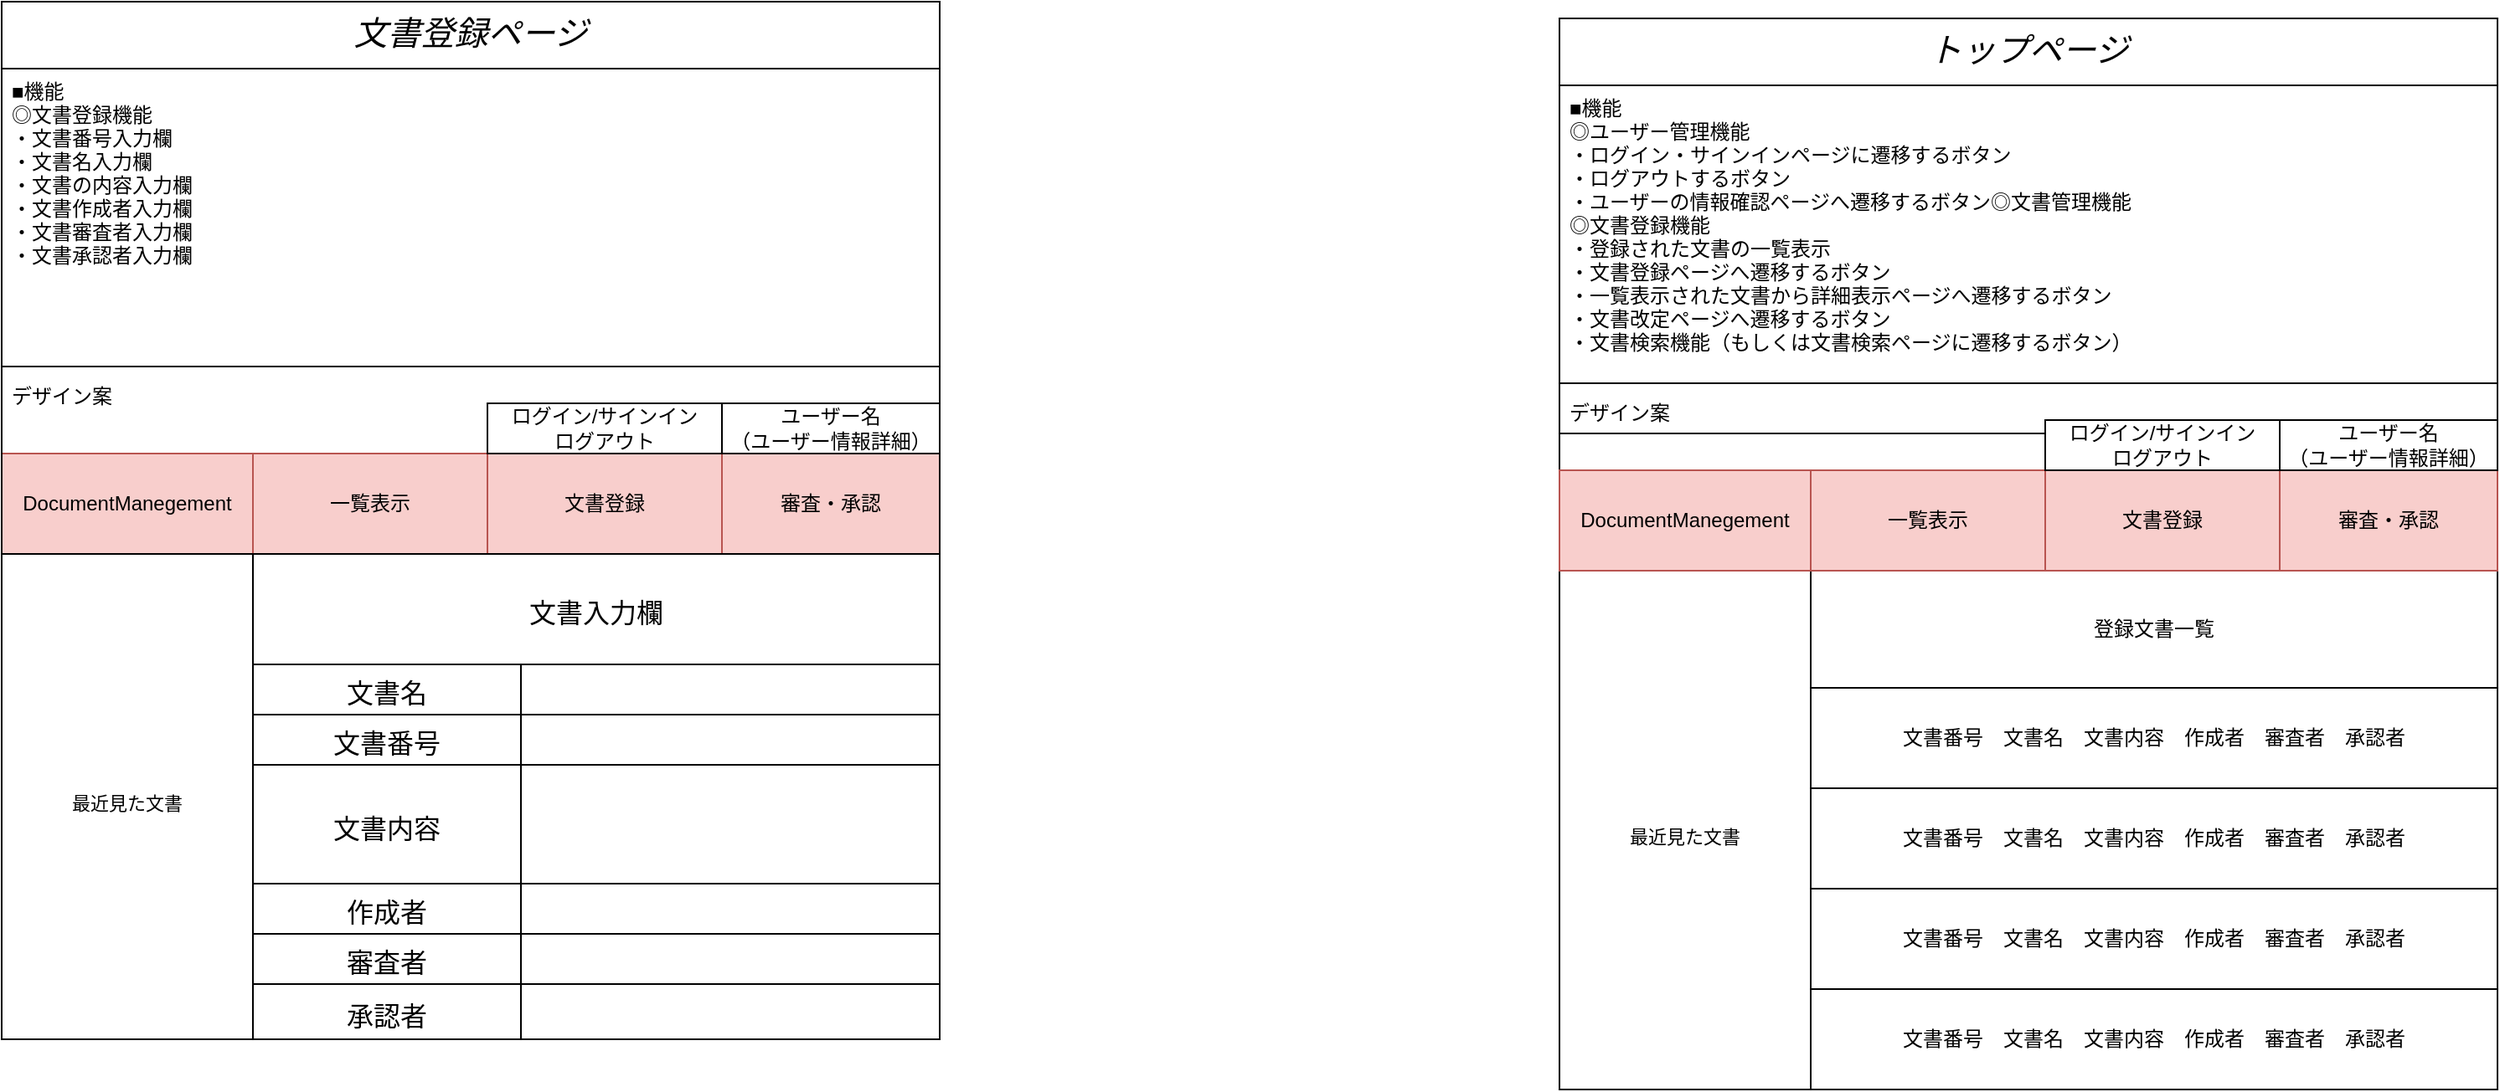 <mxfile version="14.6.13" type="google"><diagram id="C5RBs43oDa-KdzZeNtuy" name="Page-1"><mxGraphModel dx="1186" dy="764" grid="1" gridSize="10" guides="1" tooltips="1" connect="1" arrows="1" fold="1" page="1" pageScale="1" pageWidth="3300" pageHeight="2339" math="0" shadow="0"><root><mxCell id="WIyWlLk6GJQsqaUBKTNV-0"/><mxCell id="WIyWlLk6GJQsqaUBKTNV-1" parent="WIyWlLk6GJQsqaUBKTNV-0"/><mxCell id="qRsEyr1FcswtVwhvPaiw-21" value="登録文書一覧" style="rounded=0;whiteSpace=wrap;html=1;" parent="WIyWlLk6GJQsqaUBKTNV-1" vertex="1"><mxGeometry x="1570" y="770" width="410" height="70" as="geometry"/></mxCell><mxCell id="qRsEyr1FcswtVwhvPaiw-18" value="文書番号　文書名　文書内容　作成者　審査者　承認者" style="rounded=0;whiteSpace=wrap;html=1;" parent="WIyWlLk6GJQsqaUBKTNV-1" vertex="1"><mxGeometry x="1570" y="840" width="410" height="60" as="geometry"/></mxCell><mxCell id="qRsEyr1FcswtVwhvPaiw-56" value="&lt;font style=&quot;font-size: 11px&quot;&gt;最近見た文書&lt;/font&gt;" style="rounded=0;whiteSpace=wrap;html=1;fontSize=20;fillColor=#FFFFFF;" parent="WIyWlLk6GJQsqaUBKTNV-1" vertex="1"><mxGeometry x="1420" y="770" width="150" height="310" as="geometry"/></mxCell><mxCell id="zkfFHV4jXpPFQw0GAbJ--0" value="トップページ" style="swimlane;fontStyle=2;align=center;verticalAlign=top;childLayout=stackLayout;horizontal=1;startSize=40;horizontalStack=0;resizeParent=1;resizeLast=0;collapsible=1;marginBottom=0;rounded=0;shadow=0;strokeWidth=1;fontSize=20;" parent="WIyWlLk6GJQsqaUBKTNV-1" vertex="1"><mxGeometry x="1420" y="440" width="560" height="330" as="geometry"><mxRectangle x="230" y="140" width="160" height="26" as="alternateBounds"/></mxGeometry></mxCell><mxCell id="zkfFHV4jXpPFQw0GAbJ--3" value="■機能&#10;◎ユーザー管理機能&#10;・ログイン・サインインページに遷移するボタン&#10;・ログアウトするボタン&#10;・ユーザーの情報確認ページへ遷移するボタン◎文書管理機能&#10;◎文書登録機能&#10;・登録された文書の一覧表示&#10;・文書登録ページへ遷移するボタン&#10;・一覧表示された文書から詳細表示ページへ遷移するボタン&#10;・文書改定ページへ遷移するボタン&#10;・文書検索機能（もしくは文書検索ページに遷移するボタン）" style="text;align=left;verticalAlign=top;spacingLeft=4;spacingRight=4;overflow=hidden;rotatable=0;points=[[0,0.5],[1,0.5]];portConstraint=eastwest;rounded=0;shadow=0;html=0;" parent="zkfFHV4jXpPFQw0GAbJ--0" vertex="1"><mxGeometry y="40" width="560" height="174" as="geometry"/></mxCell><mxCell id="zkfFHV4jXpPFQw0GAbJ--4" value="" style="line;html=1;strokeWidth=1;align=left;verticalAlign=middle;spacingTop=-1;spacingLeft=3;spacingRight=3;rotatable=0;labelPosition=right;points=[];portConstraint=eastwest;" parent="zkfFHV4jXpPFQw0GAbJ--0" vertex="1"><mxGeometry y="214" width="560" height="8" as="geometry"/></mxCell><mxCell id="zkfFHV4jXpPFQw0GAbJ--5" value="デザイン案" style="text;align=left;verticalAlign=top;spacingLeft=4;spacingRight=4;overflow=hidden;rotatable=0;points=[[0,0.5],[1,0.5]];portConstraint=eastwest;" parent="zkfFHV4jXpPFQw0GAbJ--0" vertex="1"><mxGeometry y="222" width="560" height="26" as="geometry"/></mxCell><mxCell id="qRsEyr1FcswtVwhvPaiw-15" value="" style="rounded=0;whiteSpace=wrap;html=1;" parent="zkfFHV4jXpPFQw0GAbJ--0" vertex="1"><mxGeometry y="248" width="560" height="82" as="geometry"/></mxCell><mxCell id="qRsEyr1FcswtVwhvPaiw-6" value="DocumentManegement" style="rounded=0;whiteSpace=wrap;html=1;fillColor=#f8cecc;strokeColor=#b85450;" parent="WIyWlLk6GJQsqaUBKTNV-1" vertex="1"><mxGeometry x="1420" y="710" width="150" height="60" as="geometry"/></mxCell><mxCell id="qRsEyr1FcswtVwhvPaiw-7" value="一覧表示" style="rounded=0;whiteSpace=wrap;html=1;fillColor=#f8cecc;strokeColor=#b85450;" parent="WIyWlLk6GJQsqaUBKTNV-1" vertex="1"><mxGeometry x="1570" y="710" width="140" height="60" as="geometry"/></mxCell><mxCell id="qRsEyr1FcswtVwhvPaiw-8" value="文書登録" style="rounded=0;whiteSpace=wrap;html=1;fillColor=#f8cecc;strokeColor=#b85450;" parent="WIyWlLk6GJQsqaUBKTNV-1" vertex="1"><mxGeometry x="1710" y="710" width="140" height="60" as="geometry"/></mxCell><mxCell id="qRsEyr1FcswtVwhvPaiw-9" value="審査・承認" style="rounded=0;whiteSpace=wrap;html=1;fillColor=#f8cecc;strokeColor=#b85450;" parent="WIyWlLk6GJQsqaUBKTNV-1" vertex="1"><mxGeometry x="1850" y="710" width="130" height="60" as="geometry"/></mxCell><mxCell id="qRsEyr1FcswtVwhvPaiw-12" value="ユーザー名&lt;br&gt;（ユーザー情報詳細）" style="rounded=0;whiteSpace=wrap;html=1;" parent="WIyWlLk6GJQsqaUBKTNV-1" vertex="1"><mxGeometry x="1850" y="680" width="130" height="30" as="geometry"/></mxCell><mxCell id="qRsEyr1FcswtVwhvPaiw-13" value="ログイン/サインイン&lt;br&gt;ログアウト" style="rounded=0;whiteSpace=wrap;html=1;" parent="WIyWlLk6GJQsqaUBKTNV-1" vertex="1"><mxGeometry x="1710" y="680" width="140" height="30" as="geometry"/></mxCell><mxCell id="qRsEyr1FcswtVwhvPaiw-59" value="文書番号　文書名　文書内容　作成者　審査者　承認者" style="rounded=0;whiteSpace=wrap;html=1;" parent="WIyWlLk6GJQsqaUBKTNV-1" vertex="1"><mxGeometry x="1570" y="900" width="410" height="60" as="geometry"/></mxCell><mxCell id="qRsEyr1FcswtVwhvPaiw-60" value="文書番号　文書名　文書内容　作成者　審査者　承認者" style="rounded=0;whiteSpace=wrap;html=1;" parent="WIyWlLk6GJQsqaUBKTNV-1" vertex="1"><mxGeometry x="1570" y="960" width="410" height="60" as="geometry"/></mxCell><mxCell id="qRsEyr1FcswtVwhvPaiw-61" value="文書番号　文書名　文書内容　作成者　審査者　承認者" style="rounded=0;whiteSpace=wrap;html=1;" parent="WIyWlLk6GJQsqaUBKTNV-1" vertex="1"><mxGeometry x="1570" y="1020" width="410" height="60" as="geometry"/></mxCell><mxCell id="qRsEyr1FcswtVwhvPaiw-62" value="DocumentManegement" style="rounded=0;whiteSpace=wrap;html=1;fillColor=#f8cecc;strokeColor=#b85450;" parent="WIyWlLk6GJQsqaUBKTNV-1" vertex="1"><mxGeometry x="490" y="700" width="150" height="60" as="geometry"/></mxCell><mxCell id="qRsEyr1FcswtVwhvPaiw-63" value="一覧表示" style="rounded=0;whiteSpace=wrap;html=1;fillColor=#f8cecc;strokeColor=#b85450;" parent="WIyWlLk6GJQsqaUBKTNV-1" vertex="1"><mxGeometry x="640" y="700" width="140" height="60" as="geometry"/></mxCell><mxCell id="qRsEyr1FcswtVwhvPaiw-64" value="文書登録" style="rounded=0;whiteSpace=wrap;html=1;fillColor=#f8cecc;strokeColor=#b85450;" parent="WIyWlLk6GJQsqaUBKTNV-1" vertex="1"><mxGeometry x="780" y="700" width="140" height="60" as="geometry"/></mxCell><mxCell id="qRsEyr1FcswtVwhvPaiw-65" value="審査・承認" style="rounded=0;whiteSpace=wrap;html=1;fillColor=#f8cecc;strokeColor=#b85450;" parent="WIyWlLk6GJQsqaUBKTNV-1" vertex="1"><mxGeometry x="920" y="700" width="130" height="60" as="geometry"/></mxCell><mxCell id="qRsEyr1FcswtVwhvPaiw-66" value="&lt;font style=&quot;font-size: 11px&quot;&gt;最近見た文書&lt;/font&gt;" style="rounded=0;whiteSpace=wrap;html=1;fontSize=20;fillColor=#FFFFFF;" parent="WIyWlLk6GJQsqaUBKTNV-1" vertex="1"><mxGeometry x="490" y="760" width="150" height="290" as="geometry"/></mxCell><mxCell id="qRsEyr1FcswtVwhvPaiw-49" value="&lt;span style=&quot;font-size: 16px&quot;&gt;作成者&lt;/span&gt;" style="rounded=0;whiteSpace=wrap;html=1;fontSize=20;fillColor=#FFFFFF;" parent="WIyWlLk6GJQsqaUBKTNV-1" vertex="1"><mxGeometry x="640" y="957" width="160" height="30" as="geometry"/></mxCell><mxCell id="qRsEyr1FcswtVwhvPaiw-51" value="&lt;span style=&quot;font-size: 16px&quot;&gt;審査者&lt;/span&gt;" style="rounded=0;whiteSpace=wrap;html=1;fontSize=20;fillColor=#FFFFFF;" parent="WIyWlLk6GJQsqaUBKTNV-1" vertex="1"><mxGeometry x="640" y="987" width="160" height="30" as="geometry"/></mxCell><mxCell id="qRsEyr1FcswtVwhvPaiw-53" value="&lt;span style=&quot;font-size: 16px&quot;&gt;承認者&lt;/span&gt;" style="rounded=0;whiteSpace=wrap;html=1;fontSize=20;fillColor=#FFFFFF;" parent="WIyWlLk6GJQsqaUBKTNV-1" vertex="1"><mxGeometry x="640" y="1017" width="160" height="33" as="geometry"/></mxCell><mxCell id="qRsEyr1FcswtVwhvPaiw-24" value="文書登録ページ" style="swimlane;fontStyle=2;align=center;verticalAlign=top;childLayout=stackLayout;horizontal=1;startSize=40;horizontalStack=0;resizeParent=1;resizeLast=0;collapsible=1;marginBottom=0;rounded=0;shadow=0;strokeWidth=1;fontSize=20;" parent="WIyWlLk6GJQsqaUBKTNV-1" vertex="1"><mxGeometry x="490" y="430" width="560" height="330" as="geometry"><mxRectangle x="230" y="140" width="160" height="26" as="alternateBounds"/></mxGeometry></mxCell><mxCell id="qRsEyr1FcswtVwhvPaiw-25" value="■機能&#10;◎文書登録機能&#10;・文書番号入力欄&#10;・文書名入力欄&#10;・文書の内容入力欄&#10;・文書作成者入力欄&#10;・文書審査者入力欄&#10;・文書承認者入力欄" style="text;align=left;verticalAlign=top;spacingLeft=4;spacingRight=4;overflow=hidden;rotatable=0;points=[[0,0.5],[1,0.5]];portConstraint=eastwest;rounded=0;shadow=0;html=0;" parent="qRsEyr1FcswtVwhvPaiw-24" vertex="1"><mxGeometry y="40" width="560" height="174" as="geometry"/></mxCell><mxCell id="qRsEyr1FcswtVwhvPaiw-26" value="" style="line;html=1;strokeWidth=1;align=left;verticalAlign=middle;spacingTop=-1;spacingLeft=3;spacingRight=3;rotatable=0;labelPosition=right;points=[];portConstraint=eastwest;" parent="qRsEyr1FcswtVwhvPaiw-24" vertex="1"><mxGeometry y="214" width="560" height="8" as="geometry"/></mxCell><mxCell id="qRsEyr1FcswtVwhvPaiw-27" value="デザイン案" style="text;align=left;verticalAlign=top;spacingLeft=4;spacingRight=4;overflow=hidden;rotatable=0;points=[[0,0.5],[1,0.5]];portConstraint=eastwest;" parent="qRsEyr1FcswtVwhvPaiw-24" vertex="1"><mxGeometry y="222" width="560" height="26" as="geometry"/></mxCell><mxCell id="qRsEyr1FcswtVwhvPaiw-37" value="ユーザー名&lt;br&gt;（ユーザー情報詳細）" style="rounded=0;whiteSpace=wrap;html=1;" parent="WIyWlLk6GJQsqaUBKTNV-1" vertex="1"><mxGeometry x="920" y="670" width="130" height="30" as="geometry"/></mxCell><mxCell id="qRsEyr1FcswtVwhvPaiw-38" value="ログイン/サインイン&lt;br&gt;ログアウト" style="rounded=0;whiteSpace=wrap;html=1;" parent="WIyWlLk6GJQsqaUBKTNV-1" vertex="1"><mxGeometry x="780" y="670" width="140" height="30" as="geometry"/></mxCell><mxCell id="qRsEyr1FcswtVwhvPaiw-40" value="&lt;font style=&quot;font-size: 16px&quot;&gt;文書入力欄&lt;/font&gt;" style="rounded=0;whiteSpace=wrap;html=1;fontSize=20;fillColor=#FFFFFF;" parent="WIyWlLk6GJQsqaUBKTNV-1" vertex="1"><mxGeometry x="640" y="760" width="410" height="66" as="geometry"/></mxCell><mxCell id="qRsEyr1FcswtVwhvPaiw-41" value="&lt;span style=&quot;font-size: 16px&quot;&gt;文書名　&lt;/span&gt;" style="rounded=0;whiteSpace=wrap;html=1;fontSize=20;fillColor=#FFFFFF;" parent="WIyWlLk6GJQsqaUBKTNV-1" vertex="1"><mxGeometry x="640" y="826" width="160" height="30" as="geometry"/></mxCell><mxCell id="qRsEyr1FcswtVwhvPaiw-42" value="" style="rounded=0;whiteSpace=wrap;html=1;fontSize=20;fillColor=#FFFFFF;" parent="WIyWlLk6GJQsqaUBKTNV-1" vertex="1"><mxGeometry x="800" y="826" width="250" height="30" as="geometry"/></mxCell><mxCell id="qRsEyr1FcswtVwhvPaiw-43" value="&lt;span style=&quot;font-size: 16px&quot;&gt;文書番号&lt;/span&gt;" style="rounded=0;whiteSpace=wrap;html=1;fontSize=20;fillColor=#FFFFFF;" parent="WIyWlLk6GJQsqaUBKTNV-1" vertex="1"><mxGeometry x="640" y="856" width="160" height="30" as="geometry"/></mxCell><mxCell id="qRsEyr1FcswtVwhvPaiw-46" value="&lt;span style=&quot;font-size: 16px&quot;&gt;文書内容&lt;/span&gt;" style="rounded=0;whiteSpace=wrap;html=1;fontSize=20;fillColor=#FFFFFF;" parent="WIyWlLk6GJQsqaUBKTNV-1" vertex="1"><mxGeometry x="640" y="886" width="160" height="71" as="geometry"/></mxCell><mxCell id="qRsEyr1FcswtVwhvPaiw-48" value="" style="rounded=0;whiteSpace=wrap;html=1;fontSize=20;fillColor=#FFFFFF;" parent="WIyWlLk6GJQsqaUBKTNV-1" vertex="1"><mxGeometry x="800" y="886" width="250" height="71" as="geometry"/></mxCell><mxCell id="qRsEyr1FcswtVwhvPaiw-67" value="" style="rounded=0;whiteSpace=wrap;html=1;fontSize=20;fillColor=#FFFFFF;" parent="WIyWlLk6GJQsqaUBKTNV-1" vertex="1"><mxGeometry x="800" y="856" width="250" height="30" as="geometry"/></mxCell><mxCell id="qRsEyr1FcswtVwhvPaiw-68" value="" style="rounded=0;whiteSpace=wrap;html=1;fontSize=20;fillColor=#FFFFFF;" parent="WIyWlLk6GJQsqaUBKTNV-1" vertex="1"><mxGeometry x="800" y="957" width="250" height="30" as="geometry"/></mxCell><mxCell id="qRsEyr1FcswtVwhvPaiw-69" value="" style="rounded=0;whiteSpace=wrap;html=1;fontSize=20;fillColor=#FFFFFF;" parent="WIyWlLk6GJQsqaUBKTNV-1" vertex="1"><mxGeometry x="800" y="987" width="250" height="30" as="geometry"/></mxCell><mxCell id="qRsEyr1FcswtVwhvPaiw-70" value="" style="rounded=0;whiteSpace=wrap;html=1;fontSize=20;fillColor=#FFFFFF;" parent="WIyWlLk6GJQsqaUBKTNV-1" vertex="1"><mxGeometry x="800" y="1017" width="250" height="33" as="geometry"/></mxCell></root></mxGraphModel></diagram></mxfile>